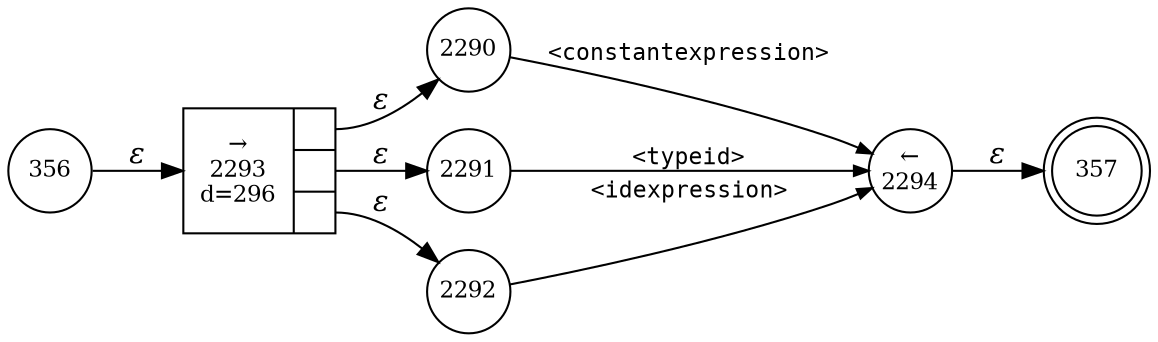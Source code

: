 digraph ATN {
rankdir=LR;
s357[fontsize=11, label="357", shape=doublecircle, fixedsize=true, width=.6];
s2290[fontsize=11,label="2290", shape=circle, fixedsize=true, width=.55, peripheries=1];
s2291[fontsize=11,label="2291", shape=circle, fixedsize=true, width=.55, peripheries=1];
s356[fontsize=11,label="356", shape=circle, fixedsize=true, width=.55, peripheries=1];
s2292[fontsize=11,label="2292", shape=circle, fixedsize=true, width=.55, peripheries=1];
s2293[fontsize=11,label="{&rarr;\n2293\nd=296|{<p0>|<p1>|<p2>}}", shape=record, fixedsize=false, peripheries=1];
s2294[fontsize=11,label="&larr;\n2294", shape=circle, fixedsize=true, width=.55, peripheries=1];
s356 -> s2293 [fontname="Times-Italic", label="&epsilon;"];
s2293:p0 -> s2290 [fontname="Times-Italic", label="&epsilon;"];
s2293:p1 -> s2291 [fontname="Times-Italic", label="&epsilon;"];
s2293:p2 -> s2292 [fontname="Times-Italic", label="&epsilon;"];
s2290 -> s2294 [fontsize=11, fontname="Courier", arrowsize=.7, label = "<constantexpression>", arrowhead = normal];
s2291 -> s2294 [fontsize=11, fontname="Courier", arrowsize=.7, label = "<typeid>", arrowhead = normal];
s2292 -> s2294 [fontsize=11, fontname="Courier", arrowsize=.7, label = "<idexpression>", arrowhead = normal];
s2294 -> s357 [fontname="Times-Italic", label="&epsilon;"];
}